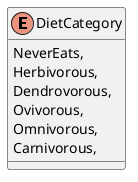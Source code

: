 @startuml
enum DietCategory {
    NeverEats,
    Herbivorous,
    Dendrovorous,
    Ovivorous,
    Omnivorous,
    Carnivorous,
}
@enduml
